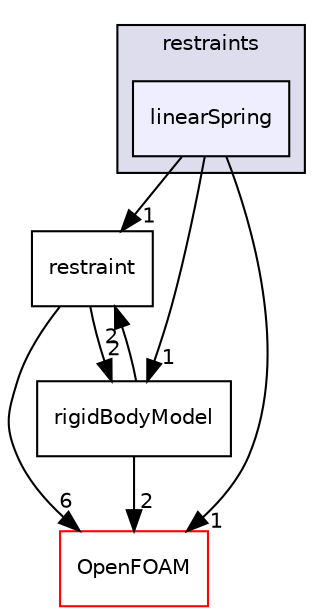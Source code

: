 digraph "src/rigidBodyDynamics/restraints/linearSpring" {
  bgcolor=transparent;
  compound=true
  node [ fontsize="10", fontname="Helvetica"];
  edge [ labelfontsize="10", labelfontname="Helvetica"];
  subgraph clusterdir_5934478bd312d980c3411c3627b10c8a {
    graph [ bgcolor="#ddddee", pencolor="black", label="restraints" fontname="Helvetica", fontsize="10", URL="dir_5934478bd312d980c3411c3627b10c8a.html"]
  dir_2bd76bfe16819387dd2b34c0e0b79799 [shape=box, label="linearSpring", style="filled", fillcolor="#eeeeff", pencolor="black", URL="dir_2bd76bfe16819387dd2b34c0e0b79799.html"];
  }
  dir_af944db0c164b1c029d2b46f26f41dd1 [shape=box label="restraint" URL="dir_af944db0c164b1c029d2b46f26f41dd1.html"];
  dir_c5473ff19b20e6ec4dfe5c310b3778a8 [shape=box label="OpenFOAM" color="red" URL="dir_c5473ff19b20e6ec4dfe5c310b3778a8.html"];
  dir_01d230fdb888802d871acc5f0e1690e2 [shape=box label="rigidBodyModel" URL="dir_01d230fdb888802d871acc5f0e1690e2.html"];
  dir_2bd76bfe16819387dd2b34c0e0b79799->dir_af944db0c164b1c029d2b46f26f41dd1 [headlabel="1", labeldistance=1.5 headhref="dir_002662_002664.html"];
  dir_2bd76bfe16819387dd2b34c0e0b79799->dir_c5473ff19b20e6ec4dfe5c310b3778a8 [headlabel="1", labeldistance=1.5 headhref="dir_002662_001897.html"];
  dir_2bd76bfe16819387dd2b34c0e0b79799->dir_01d230fdb888802d871acc5f0e1690e2 [headlabel="1", labeldistance=1.5 headhref="dir_002662_002668.html"];
  dir_af944db0c164b1c029d2b46f26f41dd1->dir_c5473ff19b20e6ec4dfe5c310b3778a8 [headlabel="6", labeldistance=1.5 headhref="dir_002664_001897.html"];
  dir_af944db0c164b1c029d2b46f26f41dd1->dir_01d230fdb888802d871acc5f0e1690e2 [headlabel="2", labeldistance=1.5 headhref="dir_002664_002668.html"];
  dir_01d230fdb888802d871acc5f0e1690e2->dir_af944db0c164b1c029d2b46f26f41dd1 [headlabel="2", labeldistance=1.5 headhref="dir_002668_002664.html"];
  dir_01d230fdb888802d871acc5f0e1690e2->dir_c5473ff19b20e6ec4dfe5c310b3778a8 [headlabel="2", labeldistance=1.5 headhref="dir_002668_001897.html"];
}
